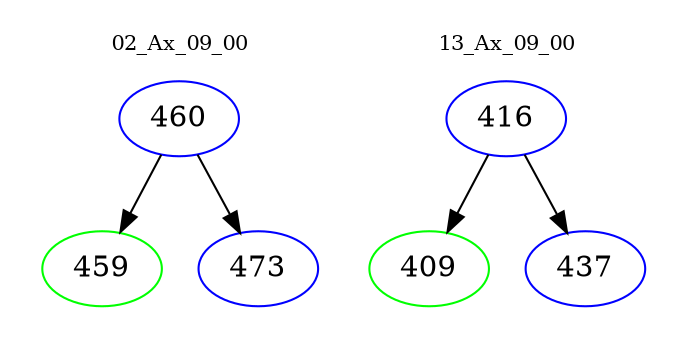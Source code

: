 digraph{
subgraph cluster_0 {
color = white
label = "02_Ax_09_00";
fontsize=10;
T0_460 [label="460", color="blue"]
T0_460 -> T0_459 [color="black"]
T0_459 [label="459", color="green"]
T0_460 -> T0_473 [color="black"]
T0_473 [label="473", color="blue"]
}
subgraph cluster_1 {
color = white
label = "13_Ax_09_00";
fontsize=10;
T1_416 [label="416", color="blue"]
T1_416 -> T1_409 [color="black"]
T1_409 [label="409", color="green"]
T1_416 -> T1_437 [color="black"]
T1_437 [label="437", color="blue"]
}
}
